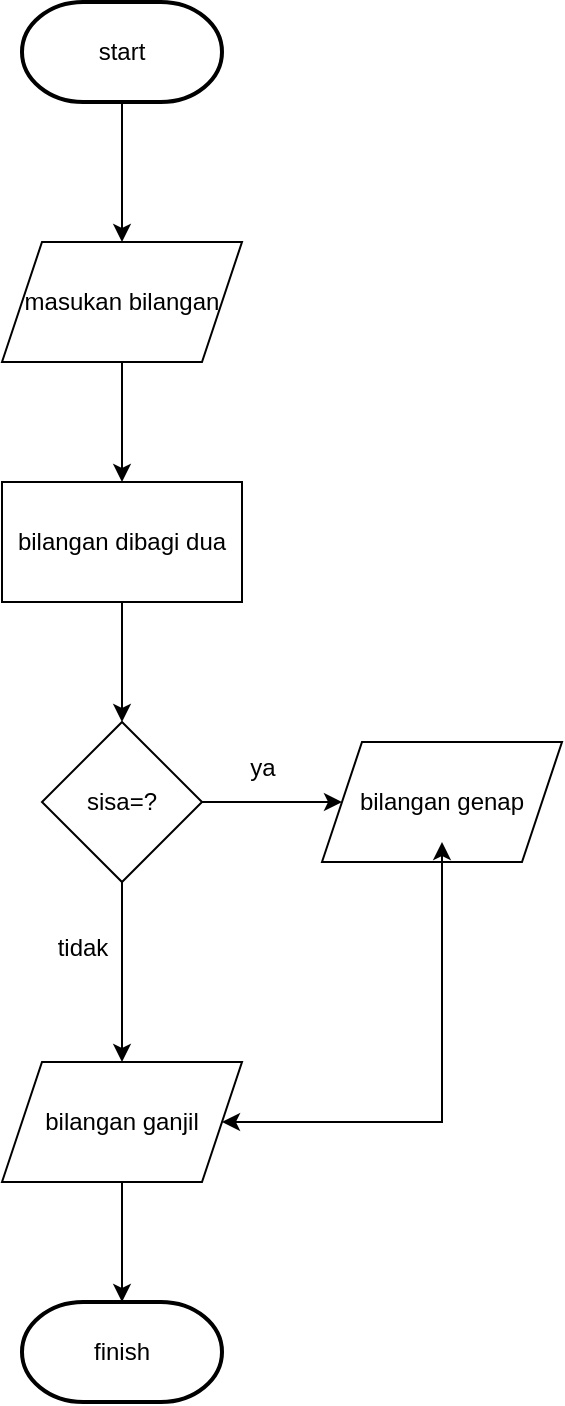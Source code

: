 <mxfile version="22.0.8" type="github">
  <diagram id="C5RBs43oDa-KdzZeNtuy" name="Page-1">
    <mxGraphModel dx="733" dy="398" grid="1" gridSize="10" guides="1" tooltips="1" connect="1" arrows="1" fold="1" page="1" pageScale="1" pageWidth="827" pageHeight="1169" math="0" shadow="0">
      <root>
        <mxCell id="WIyWlLk6GJQsqaUBKTNV-0" />
        <mxCell id="WIyWlLk6GJQsqaUBKTNV-1" parent="WIyWlLk6GJQsqaUBKTNV-0" />
        <mxCell id="j2lomWEq6NnCFCQyWof3-3" value="" style="edgeStyle=orthogonalEdgeStyle;rounded=0;orthogonalLoop=1;jettySize=auto;html=1;" edge="1" parent="WIyWlLk6GJQsqaUBKTNV-1" source="j2lomWEq6NnCFCQyWof3-0" target="j2lomWEq6NnCFCQyWof3-1">
          <mxGeometry relative="1" as="geometry" />
        </mxCell>
        <mxCell id="j2lomWEq6NnCFCQyWof3-0" value="start" style="strokeWidth=2;html=1;shape=mxgraph.flowchart.terminator;whiteSpace=wrap;" vertex="1" parent="WIyWlLk6GJQsqaUBKTNV-1">
          <mxGeometry x="390" y="50" width="100" height="50" as="geometry" />
        </mxCell>
        <mxCell id="j2lomWEq6NnCFCQyWof3-4" value="" style="edgeStyle=orthogonalEdgeStyle;rounded=0;orthogonalLoop=1;jettySize=auto;html=1;" edge="1" parent="WIyWlLk6GJQsqaUBKTNV-1" source="j2lomWEq6NnCFCQyWof3-1" target="j2lomWEq6NnCFCQyWof3-2">
          <mxGeometry relative="1" as="geometry" />
        </mxCell>
        <mxCell id="j2lomWEq6NnCFCQyWof3-1" value="masukan bilangan" style="shape=parallelogram;perimeter=parallelogramPerimeter;whiteSpace=wrap;html=1;fixedSize=1;" vertex="1" parent="WIyWlLk6GJQsqaUBKTNV-1">
          <mxGeometry x="380" y="170" width="120" height="60" as="geometry" />
        </mxCell>
        <mxCell id="j2lomWEq6NnCFCQyWof3-6" value="" style="edgeStyle=orthogonalEdgeStyle;rounded=0;orthogonalLoop=1;jettySize=auto;html=1;" edge="1" parent="WIyWlLk6GJQsqaUBKTNV-1" source="j2lomWEq6NnCFCQyWof3-2" target="j2lomWEq6NnCFCQyWof3-5">
          <mxGeometry relative="1" as="geometry" />
        </mxCell>
        <mxCell id="j2lomWEq6NnCFCQyWof3-2" value="bilangan dibagi dua" style="rounded=0;whiteSpace=wrap;html=1;" vertex="1" parent="WIyWlLk6GJQsqaUBKTNV-1">
          <mxGeometry x="380" y="290" width="120" height="60" as="geometry" />
        </mxCell>
        <mxCell id="j2lomWEq6NnCFCQyWof3-8" value="" style="edgeStyle=orthogonalEdgeStyle;rounded=0;orthogonalLoop=1;jettySize=auto;html=1;" edge="1" parent="WIyWlLk6GJQsqaUBKTNV-1" source="j2lomWEq6NnCFCQyWof3-5" target="j2lomWEq6NnCFCQyWof3-7">
          <mxGeometry relative="1" as="geometry" />
        </mxCell>
        <mxCell id="j2lomWEq6NnCFCQyWof3-10" value="" style="edgeStyle=orthogonalEdgeStyle;rounded=0;orthogonalLoop=1;jettySize=auto;html=1;" edge="1" parent="WIyWlLk6GJQsqaUBKTNV-1" source="j2lomWEq6NnCFCQyWof3-5" target="j2lomWEq6NnCFCQyWof3-9">
          <mxGeometry relative="1" as="geometry" />
        </mxCell>
        <mxCell id="j2lomWEq6NnCFCQyWof3-5" value="sisa=?" style="rhombus;whiteSpace=wrap;html=1;" vertex="1" parent="WIyWlLk6GJQsqaUBKTNV-1">
          <mxGeometry x="400" y="410" width="80" height="80" as="geometry" />
        </mxCell>
        <mxCell id="j2lomWEq6NnCFCQyWof3-7" value="bilangan genap" style="shape=parallelogram;perimeter=parallelogramPerimeter;whiteSpace=wrap;html=1;fixedSize=1;" vertex="1" parent="WIyWlLk6GJQsqaUBKTNV-1">
          <mxGeometry x="540" y="420" width="120" height="60" as="geometry" />
        </mxCell>
        <mxCell id="j2lomWEq6NnCFCQyWof3-15" value="" style="edgeStyle=orthogonalEdgeStyle;rounded=0;orthogonalLoop=1;jettySize=auto;html=1;" edge="1" parent="WIyWlLk6GJQsqaUBKTNV-1" source="j2lomWEq6NnCFCQyWof3-9" target="j2lomWEq6NnCFCQyWof3-11">
          <mxGeometry relative="1" as="geometry" />
        </mxCell>
        <mxCell id="j2lomWEq6NnCFCQyWof3-9" value="bilangan ganjil" style="shape=parallelogram;perimeter=parallelogramPerimeter;whiteSpace=wrap;html=1;fixedSize=1;" vertex="1" parent="WIyWlLk6GJQsqaUBKTNV-1">
          <mxGeometry x="380" y="580" width="120" height="60" as="geometry" />
        </mxCell>
        <mxCell id="j2lomWEq6NnCFCQyWof3-11" value="finish" style="strokeWidth=2;html=1;shape=mxgraph.flowchart.terminator;whiteSpace=wrap;" vertex="1" parent="WIyWlLk6GJQsqaUBKTNV-1">
          <mxGeometry x="390" y="700" width="100" height="50" as="geometry" />
        </mxCell>
        <mxCell id="j2lomWEq6NnCFCQyWof3-12" value="" style="endArrow=classic;startArrow=classic;html=1;rounded=0;exitX=1;exitY=0.5;exitDx=0;exitDy=0;" edge="1" parent="WIyWlLk6GJQsqaUBKTNV-1" source="j2lomWEq6NnCFCQyWof3-9">
          <mxGeometry width="50" height="50" relative="1" as="geometry">
            <mxPoint x="490" y="200" as="sourcePoint" />
            <mxPoint x="600" y="470" as="targetPoint" />
            <Array as="points">
              <mxPoint x="600" y="610" />
            </Array>
          </mxGeometry>
        </mxCell>
        <mxCell id="j2lomWEq6NnCFCQyWof3-13" value="ya" style="text;html=1;align=center;verticalAlign=middle;resizable=0;points=[];autosize=1;strokeColor=none;fillColor=none;" vertex="1" parent="WIyWlLk6GJQsqaUBKTNV-1">
          <mxGeometry x="490" y="418" width="40" height="30" as="geometry" />
        </mxCell>
        <mxCell id="j2lomWEq6NnCFCQyWof3-14" value="tidak" style="text;html=1;align=center;verticalAlign=middle;resizable=0;points=[];autosize=1;strokeColor=none;fillColor=none;" vertex="1" parent="WIyWlLk6GJQsqaUBKTNV-1">
          <mxGeometry x="395" y="508" width="50" height="30" as="geometry" />
        </mxCell>
      </root>
    </mxGraphModel>
  </diagram>
</mxfile>
